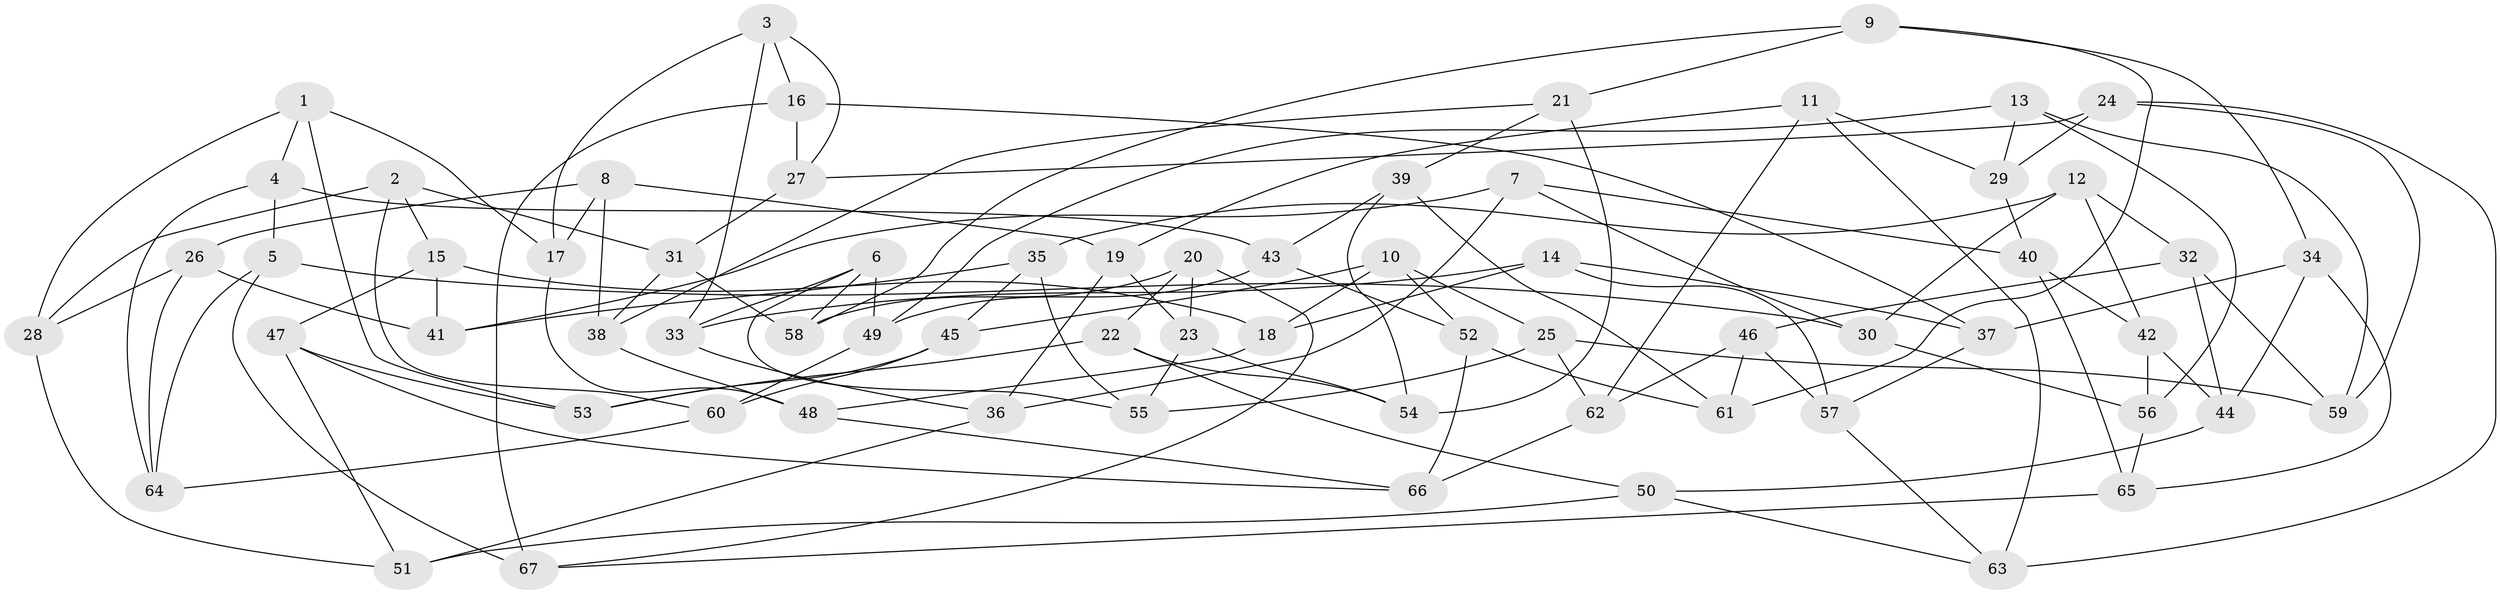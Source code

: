 // coarse degree distribution, {5: 0.20512820512820512, 6: 0.5128205128205128, 4: 0.28205128205128205}
// Generated by graph-tools (version 1.1) at 2025/24/03/03/25 07:24:23]
// undirected, 67 vertices, 134 edges
graph export_dot {
graph [start="1"]
  node [color=gray90,style=filled];
  1;
  2;
  3;
  4;
  5;
  6;
  7;
  8;
  9;
  10;
  11;
  12;
  13;
  14;
  15;
  16;
  17;
  18;
  19;
  20;
  21;
  22;
  23;
  24;
  25;
  26;
  27;
  28;
  29;
  30;
  31;
  32;
  33;
  34;
  35;
  36;
  37;
  38;
  39;
  40;
  41;
  42;
  43;
  44;
  45;
  46;
  47;
  48;
  49;
  50;
  51;
  52;
  53;
  54;
  55;
  56;
  57;
  58;
  59;
  60;
  61;
  62;
  63;
  64;
  65;
  66;
  67;
  1 -- 28;
  1 -- 53;
  1 -- 4;
  1 -- 17;
  2 -- 31;
  2 -- 15;
  2 -- 28;
  2 -- 60;
  3 -- 17;
  3 -- 27;
  3 -- 33;
  3 -- 16;
  4 -- 64;
  4 -- 43;
  4 -- 5;
  5 -- 30;
  5 -- 64;
  5 -- 67;
  6 -- 33;
  6 -- 49;
  6 -- 55;
  6 -- 58;
  7 -- 41;
  7 -- 40;
  7 -- 36;
  7 -- 30;
  8 -- 19;
  8 -- 38;
  8 -- 17;
  8 -- 26;
  9 -- 61;
  9 -- 21;
  9 -- 34;
  9 -- 58;
  10 -- 45;
  10 -- 18;
  10 -- 52;
  10 -- 25;
  11 -- 19;
  11 -- 63;
  11 -- 29;
  11 -- 62;
  12 -- 42;
  12 -- 35;
  12 -- 32;
  12 -- 30;
  13 -- 29;
  13 -- 49;
  13 -- 59;
  13 -- 56;
  14 -- 33;
  14 -- 37;
  14 -- 57;
  14 -- 18;
  15 -- 41;
  15 -- 18;
  15 -- 47;
  16 -- 37;
  16 -- 67;
  16 -- 27;
  17 -- 48;
  18 -- 48;
  19 -- 23;
  19 -- 36;
  20 -- 67;
  20 -- 58;
  20 -- 23;
  20 -- 22;
  21 -- 39;
  21 -- 54;
  21 -- 38;
  22 -- 54;
  22 -- 50;
  22 -- 53;
  23 -- 55;
  23 -- 54;
  24 -- 27;
  24 -- 59;
  24 -- 29;
  24 -- 63;
  25 -- 62;
  25 -- 55;
  25 -- 59;
  26 -- 28;
  26 -- 64;
  26 -- 41;
  27 -- 31;
  28 -- 51;
  29 -- 40;
  30 -- 56;
  31 -- 58;
  31 -- 38;
  32 -- 44;
  32 -- 59;
  32 -- 46;
  33 -- 36;
  34 -- 37;
  34 -- 65;
  34 -- 44;
  35 -- 45;
  35 -- 41;
  35 -- 55;
  36 -- 51;
  37 -- 57;
  38 -- 48;
  39 -- 54;
  39 -- 61;
  39 -- 43;
  40 -- 42;
  40 -- 65;
  42 -- 44;
  42 -- 56;
  43 -- 52;
  43 -- 49;
  44 -- 50;
  45 -- 60;
  45 -- 53;
  46 -- 57;
  46 -- 61;
  46 -- 62;
  47 -- 51;
  47 -- 53;
  47 -- 66;
  48 -- 66;
  49 -- 60;
  50 -- 51;
  50 -- 63;
  52 -- 61;
  52 -- 66;
  56 -- 65;
  57 -- 63;
  60 -- 64;
  62 -- 66;
  65 -- 67;
}
